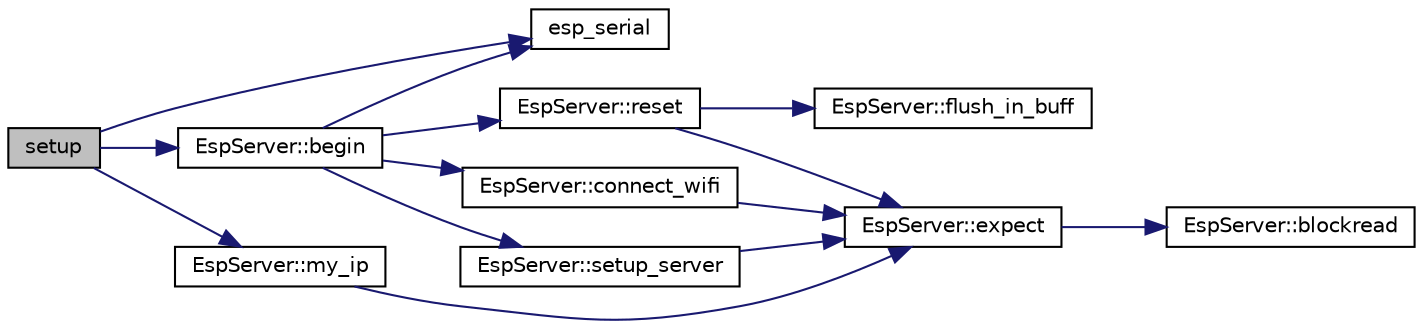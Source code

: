 digraph "setup"
{
  edge [fontname="Helvetica",fontsize="10",labelfontname="Helvetica",labelfontsize="10"];
  node [fontname="Helvetica",fontsize="10",shape=record];
  rankdir="LR";
  Node19 [label="setup",height=0.2,width=0.4,color="black", fillcolor="grey75", style="filled", fontcolor="black"];
  Node19 -> Node20 [color="midnightblue",fontsize="10",style="solid"];
  Node20 [label="esp_serial",height=0.2,width=0.4,color="black", fillcolor="white", style="filled",URL="$Arduino__kommentiert_8ino.html#af690b3a6882292855c4091ede8039998",tooltip="Servo.h ist eine Bibliothek, die benötigt wird, um die Servos zu steuern. "];
  Node19 -> Node21 [color="midnightblue",fontsize="10",style="solid"];
  Node21 [label="EspServer::begin",height=0.2,width=0.4,color="black", fillcolor="white", style="filled",URL="$classEspServer.html#a1d8682ca0934af03639311e23a71283f"];
  Node21 -> Node20 [color="midnightblue",fontsize="10",style="solid"];
  Node21 -> Node22 [color="midnightblue",fontsize="10",style="solid"];
  Node22 [label="EspServer::reset",height=0.2,width=0.4,color="black", fillcolor="white", style="filled",URL="$classEspServer.html#ad20897c5c8bd47f5d4005989bead0e55"];
  Node22 -> Node23 [color="midnightblue",fontsize="10",style="solid"];
  Node23 [label="EspServer::expect",height=0.2,width=0.4,color="black", fillcolor="white", style="filled",URL="$classEspServer.html#aff5ea67ab96af075223b2b836036ccf1"];
  Node23 -> Node24 [color="midnightblue",fontsize="10",style="solid"];
  Node24 [label="EspServer::blockread",height=0.2,width=0.4,color="black", fillcolor="white", style="filled",URL="$classEspServer.html#ac2b4ae3c7ebcd751c4c8020412fa3270"];
  Node22 -> Node25 [color="midnightblue",fontsize="10",style="solid"];
  Node25 [label="EspServer::flush_in_buff",height=0.2,width=0.4,color="black", fillcolor="white", style="filled",URL="$classEspServer.html#a1d791edc8eca304acc71f702f07c0437"];
  Node21 -> Node26 [color="midnightblue",fontsize="10",style="solid"];
  Node26 [label="EspServer::connect_wifi",height=0.2,width=0.4,color="black", fillcolor="white", style="filled",URL="$classEspServer.html#a504393c8aa6394b2d0631146425bf011"];
  Node26 -> Node23 [color="midnightblue",fontsize="10",style="solid"];
  Node21 -> Node27 [color="midnightblue",fontsize="10",style="solid"];
  Node27 [label="EspServer::setup_server",height=0.2,width=0.4,color="black", fillcolor="white", style="filled",URL="$classEspServer.html#a7968cc44a6c9fff24b9020e1714c49f8"];
  Node27 -> Node23 [color="midnightblue",fontsize="10",style="solid"];
  Node19 -> Node28 [color="midnightblue",fontsize="10",style="solid"];
  Node28 [label="EspServer::my_ip",height=0.2,width=0.4,color="black", fillcolor="white", style="filled",URL="$classEspServer.html#a01953c4cc039c37f94dc3e1057126abb"];
  Node28 -> Node23 [color="midnightblue",fontsize="10",style="solid"];
}
